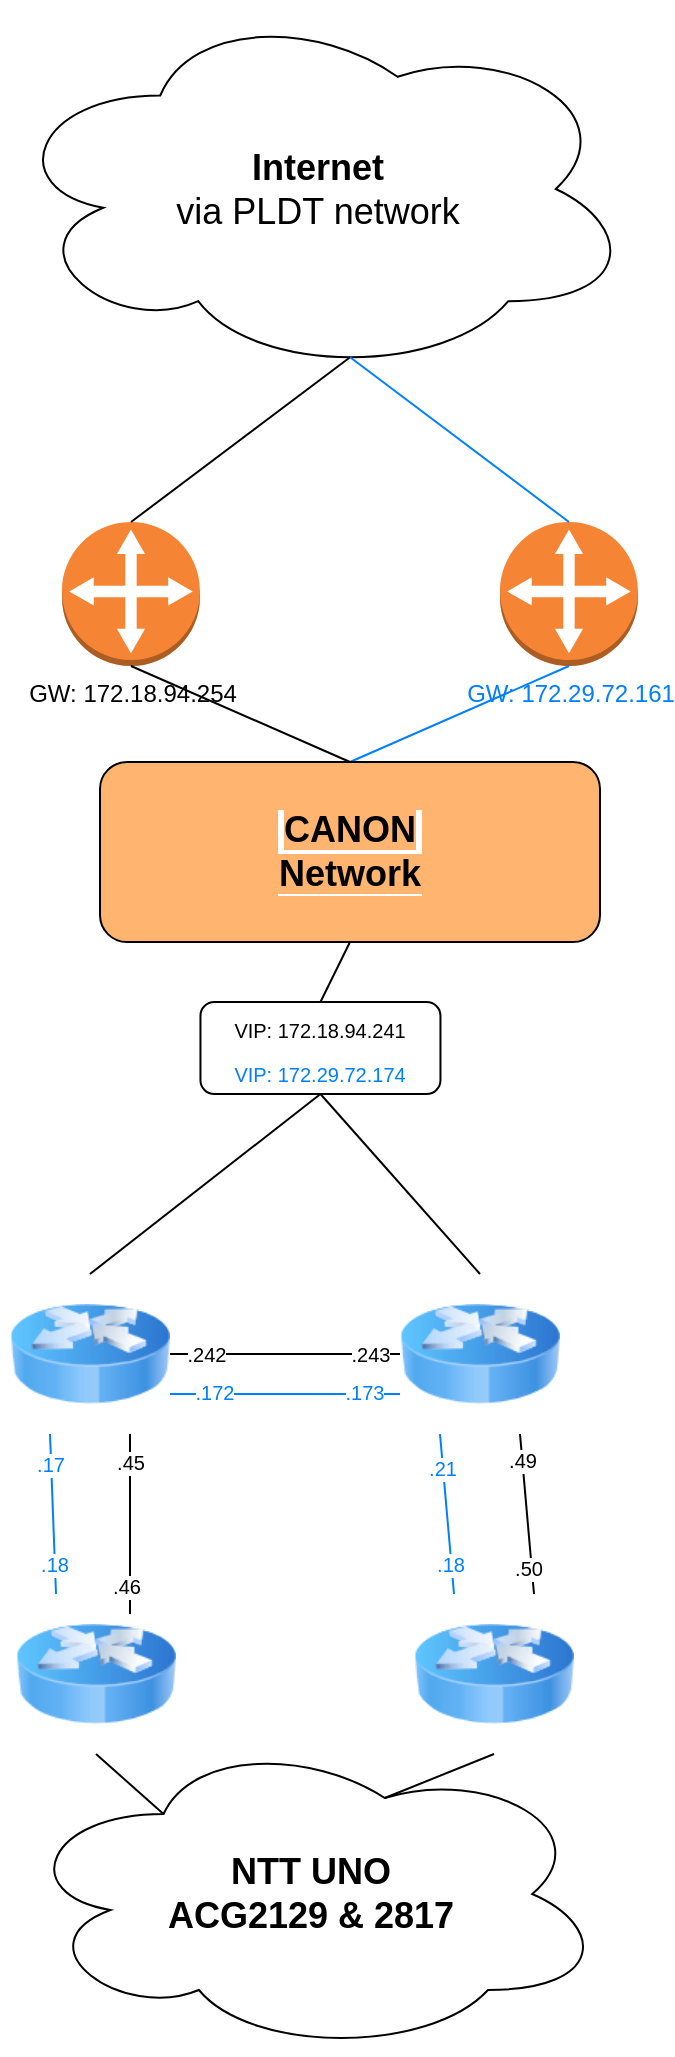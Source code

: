 <mxfile version="20.8.20" type="github">
  <diagram name="Page-1" id="g3N69XfMWkWvZoYk2pfP">
    <mxGraphModel dx="1524" dy="893" grid="1" gridSize="10" guides="1" tooltips="1" connect="1" arrows="1" fold="1" page="1" pageScale="1" pageWidth="850" pageHeight="1100" math="0" shadow="0">
      <root>
        <mxCell id="0" />
        <mxCell id="1" parent="0" />
        <mxCell id="ANa-n4JlMN7LHTpti0L1-1" value="&lt;font style=&quot;font-size: 18px;&quot;&gt;&lt;b&gt;Internet&lt;/b&gt;&lt;br&gt;via PLDT network&lt;br&gt;&lt;/font&gt;" style="ellipse;shape=cloud;whiteSpace=wrap;html=1;" parent="1" vertex="1">
          <mxGeometry x="251" y="50" width="316.46" height="187" as="geometry" />
        </mxCell>
        <mxCell id="ANa-n4JlMN7LHTpti0L1-62" style="edgeStyle=none;rounded=0;orthogonalLoop=1;jettySize=auto;html=1;entryX=0.25;entryY=1;entryDx=0;entryDy=0;strokeColor=#007FFF;fontSize=10;fontColor=#007FFF;exitX=0.25;exitY=0;exitDx=0;exitDy=0;endArrow=none;endFill=0;" parent="1" source="g-6b0FGMClOksw8TMN3y-9" target="ANa-n4JlMN7LHTpti0L1-5" edge="1">
          <mxGeometry relative="1" as="geometry">
            <mxPoint x="263" y="616" as="sourcePoint" />
            <mxPoint x="335.0" y="672.0" as="targetPoint" />
          </mxGeometry>
        </mxCell>
        <mxCell id="ANa-n4JlMN7LHTpti0L1-69" value=".17" style="edgeLabel;html=1;align=center;verticalAlign=middle;resizable=0;points=[];fontSize=10;fontColor=#007FFF;" parent="ANa-n4JlMN7LHTpti0L1-62" vertex="1" connectable="0">
          <mxGeometry x="0.423" y="1" relative="1" as="geometry">
            <mxPoint y="-8" as="offset" />
          </mxGeometry>
        </mxCell>
        <mxCell id="g-6b0FGMClOksw8TMN3y-25" value=".18" style="edgeLabel;html=1;align=center;verticalAlign=middle;resizable=0;points=[];fontSize=10;fontColor=#007fff;" vertex="1" connectable="0" parent="ANa-n4JlMN7LHTpti0L1-62">
          <mxGeometry x="-0.624" y="1" relative="1" as="geometry">
            <mxPoint as="offset" />
          </mxGeometry>
        </mxCell>
        <mxCell id="ANa-n4JlMN7LHTpti0L1-5" value="" style="image;html=1;image=img/lib/clip_art/networking/Router_Icon_128x128.png" parent="1" vertex="1">
          <mxGeometry x="255" y="686" width="80" height="80" as="geometry" />
        </mxCell>
        <mxCell id="ANa-n4JlMN7LHTpti0L1-6" value="" style="image;html=1;image=img/lib/clip_art/networking/Router_Icon_128x128.png" parent="1" vertex="1">
          <mxGeometry x="450" y="686" width="80" height="80" as="geometry" />
        </mxCell>
        <mxCell id="ANa-n4JlMN7LHTpti0L1-9" value="GW:&amp;nbsp;172.18.94.254" style="outlineConnect=0;dashed=0;verticalLabelPosition=bottom;verticalAlign=top;align=center;html=1;shape=mxgraph.aws3.customer_gateway;fillColor=#F58534;gradientColor=none;" parent="1" vertex="1">
          <mxGeometry x="281" y="310" width="69" height="72" as="geometry" />
        </mxCell>
        <mxCell id="ANa-n4JlMN7LHTpti0L1-10" value="&lt;font style=&quot;background-color: rgb(255, 255, 255);&quot; color=&quot;#007fff&quot;&gt;GW:&amp;nbsp;172.29.72.161&lt;/font&gt;" style="outlineConnect=0;dashed=0;verticalLabelPosition=bottom;verticalAlign=top;align=center;html=1;shape=mxgraph.aws3.customer_gateway;fillColor=#F58534;gradientColor=none;" parent="1" vertex="1">
          <mxGeometry x="500" y="310" width="69" height="72" as="geometry" />
        </mxCell>
        <mxCell id="ANa-n4JlMN7LHTpti0L1-15" value="&lt;font style=&quot;font-size: 18px;&quot;&gt;&lt;b&gt;NTT UNO&lt;br&gt;ACG2129 &amp;amp; 2817&lt;/b&gt;&lt;/font&gt;" style="ellipse;shape=cloud;whiteSpace=wrap;html=1;" parent="1" vertex="1">
          <mxGeometry x="258" y="916" width="295" height="160" as="geometry" />
        </mxCell>
        <mxCell id="ANa-n4JlMN7LHTpti0L1-72" style="edgeStyle=none;rounded=0;orthogonalLoop=1;jettySize=auto;html=1;strokeColor=#000000;fontSize=10;fontColor=#007FFF;endArrow=none;endFill=0;entryX=0.5;entryY=1;entryDx=0;entryDy=0;exitX=0.5;exitY=0;exitDx=0;exitDy=0;" parent="1" source="ANa-n4JlMN7LHTpti0L1-20" target="ANa-n4JlMN7LHTpti0L1-59" edge="1">
          <mxGeometry relative="1" as="geometry">
            <mxPoint x="120" y="510" as="targetPoint" />
            <mxPoint x="80" y="570" as="sourcePoint" />
          </mxGeometry>
        </mxCell>
        <mxCell id="ANa-n4JlMN7LHTpti0L1-20" value="&lt;font style=&quot;font-size: 10px;&quot;&gt;VIP: 172.18.94.241&lt;br&gt;&lt;font color=&quot;#007fff&quot;&gt;VIP: 172.29.72.174&lt;/font&gt;&lt;br&gt;&lt;/font&gt;" style="rounded=1;whiteSpace=wrap;html=1;labelBackgroundColor=#FFFFFF;fontSize=18;fontColor=#000000;" parent="1" vertex="1">
          <mxGeometry x="350.23" y="550" width="120" height="46" as="geometry" />
        </mxCell>
        <mxCell id="ANa-n4JlMN7LHTpti0L1-73" style="edgeStyle=none;rounded=0;orthogonalLoop=1;jettySize=auto;html=1;strokeColor=#007FFF;fontSize=10;fontColor=#007FFF;endArrow=none;endFill=0;entryX=0.5;entryY=1;entryDx=0;entryDy=0;entryPerimeter=0;exitX=0.5;exitY=0;exitDx=0;exitDy=0;" parent="1" source="ANa-n4JlMN7LHTpti0L1-59" target="ANa-n4JlMN7LHTpti0L1-10" edge="1">
          <mxGeometry relative="1" as="geometry">
            <mxPoint x="680" y="470" as="targetPoint" />
            <mxPoint x="680" y="590" as="sourcePoint" />
          </mxGeometry>
        </mxCell>
        <mxCell id="ANa-n4JlMN7LHTpti0L1-77" style="edgeStyle=none;rounded=0;orthogonalLoop=1;jettySize=auto;html=1;entryX=0.55;entryY=0.95;entryDx=0;entryDy=0;strokeColor=#000000;fontSize=10;fontColor=#007FFF;endArrow=none;endFill=0;entryPerimeter=0;exitX=0.5;exitY=0;exitDx=0;exitDy=0;exitPerimeter=0;" parent="1" source="ANa-n4JlMN7LHTpti0L1-9" target="ANa-n4JlMN7LHTpti0L1-1" edge="1">
          <mxGeometry relative="1" as="geometry">
            <mxPoint x="425" y="263" as="targetPoint" />
            <mxPoint x="720" y="220" as="sourcePoint" />
          </mxGeometry>
        </mxCell>
        <mxCell id="ANa-n4JlMN7LHTpti0L1-59" value="&lt;span style=&quot;font-size: 18px; background-color: rgb(255, 181, 112);&quot;&gt;&lt;b&gt;CANON&lt;br&gt;Network&lt;/b&gt;&lt;/span&gt;" style="rounded=1;whiteSpace=wrap;html=1;labelBackgroundColor=#FFFFFF;strokeColor=#000000;fontSize=10;fontColor=#000000;fillColor=#FFB570;" parent="1" vertex="1">
          <mxGeometry x="300" y="430" width="250" height="90" as="geometry" />
        </mxCell>
        <mxCell id="g-6b0FGMClOksw8TMN3y-3" style="rounded=0;orthogonalLoop=1;jettySize=auto;html=1;entryX=1;entryY=0.5;entryDx=0;entryDy=0;strokeColor=#000000;fontSize=10;fontColor=#007FFF;endArrow=none;endFill=0;" edge="1" parent="1" source="ANa-n4JlMN7LHTpti0L1-6" target="ANa-n4JlMN7LHTpti0L1-5">
          <mxGeometry relative="1" as="geometry">
            <mxPoint x="450" y="765.35" as="sourcePoint" />
            <mxPoint x="340" y="765.35" as="targetPoint" />
          </mxGeometry>
        </mxCell>
        <mxCell id="g-6b0FGMClOksw8TMN3y-4" value="&lt;font color=&quot;#000000&quot;&gt;.242&lt;/font&gt;" style="edgeLabel;html=1;align=center;verticalAlign=middle;resizable=0;points=[];fontSize=10;fontColor=#007FFF;strokeColor=#000000;" vertex="1" connectable="0" parent="g-6b0FGMClOksw8TMN3y-3">
          <mxGeometry x="0.688" relative="1" as="geometry">
            <mxPoint as="offset" />
          </mxGeometry>
        </mxCell>
        <mxCell id="g-6b0FGMClOksw8TMN3y-5" value=".243" style="edgeLabel;html=1;align=center;verticalAlign=middle;resizable=0;points=[];fontSize=10;" vertex="1" connectable="0" parent="g-6b0FGMClOksw8TMN3y-3">
          <mxGeometry x="-0.727" y="2" relative="1" as="geometry">
            <mxPoint y="-2" as="offset" />
          </mxGeometry>
        </mxCell>
        <mxCell id="g-6b0FGMClOksw8TMN3y-9" value="" style="image;html=1;image=img/lib/clip_art/networking/Router_Icon_128x128.png" vertex="1" parent="1">
          <mxGeometry x="258" y="846" width="80" height="80" as="geometry" />
        </mxCell>
        <mxCell id="g-6b0FGMClOksw8TMN3y-10" value="" style="image;html=1;image=img/lib/clip_art/networking/Router_Icon_128x128.png" vertex="1" parent="1">
          <mxGeometry x="457" y="846" width="80" height="80" as="geometry" />
        </mxCell>
        <mxCell id="g-6b0FGMClOksw8TMN3y-12" style="rounded=0;orthogonalLoop=1;jettySize=auto;html=1;entryX=0.75;entryY=1;entryDx=0;entryDy=0;strokeColor=#000000;fontSize=10;fontColor=#007FFF;endArrow=none;endFill=0;" edge="1" parent="1" target="ANa-n4JlMN7LHTpti0L1-5">
          <mxGeometry relative="1" as="geometry">
            <mxPoint x="315" y="856" as="sourcePoint" />
            <mxPoint x="90" y="626" as="targetPoint" />
          </mxGeometry>
        </mxCell>
        <mxCell id="g-6b0FGMClOksw8TMN3y-13" value="&lt;font color=&quot;#000000&quot;&gt;.45&lt;/font&gt;" style="edgeLabel;html=1;align=center;verticalAlign=middle;resizable=0;points=[];fontSize=10;fontColor=#007FFF;strokeColor=#000000;" vertex="1" connectable="0" parent="g-6b0FGMClOksw8TMN3y-12">
          <mxGeometry x="0.688" relative="1" as="geometry">
            <mxPoint as="offset" />
          </mxGeometry>
        </mxCell>
        <mxCell id="g-6b0FGMClOksw8TMN3y-14" value=".46" style="edgeLabel;html=1;align=center;verticalAlign=middle;resizable=0;points=[];fontSize=10;" vertex="1" connectable="0" parent="g-6b0FGMClOksw8TMN3y-12">
          <mxGeometry x="-0.727" y="2" relative="1" as="geometry">
            <mxPoint y="-2" as="offset" />
          </mxGeometry>
        </mxCell>
        <mxCell id="g-6b0FGMClOksw8TMN3y-19" style="rounded=0;orthogonalLoop=1;jettySize=auto;html=1;entryX=0.75;entryY=1;entryDx=0;entryDy=0;strokeColor=#000000;fontSize=10;fontColor=#007FFF;endArrow=none;endFill=0;exitX=0.75;exitY=0;exitDx=0;exitDy=0;" edge="1" parent="1" source="g-6b0FGMClOksw8TMN3y-10" target="ANa-n4JlMN7LHTpti0L1-6">
          <mxGeometry relative="1" as="geometry">
            <mxPoint x="488" y="596" as="sourcePoint" />
            <mxPoint x="492" y="686" as="targetPoint" />
          </mxGeometry>
        </mxCell>
        <mxCell id="g-6b0FGMClOksw8TMN3y-20" value="&lt;font color=&quot;#000000&quot;&gt;.49&lt;/font&gt;" style="edgeLabel;html=1;align=center;verticalAlign=middle;resizable=0;points=[];fontSize=10;fontColor=#007FFF;strokeColor=#000000;" vertex="1" connectable="0" parent="g-6b0FGMClOksw8TMN3y-19">
          <mxGeometry x="0.688" relative="1" as="geometry">
            <mxPoint as="offset" />
          </mxGeometry>
        </mxCell>
        <mxCell id="g-6b0FGMClOksw8TMN3y-21" value=".50" style="edgeLabel;html=1;align=center;verticalAlign=middle;resizable=0;points=[];fontSize=10;" vertex="1" connectable="0" parent="g-6b0FGMClOksw8TMN3y-19">
          <mxGeometry x="-0.727" y="2" relative="1" as="geometry">
            <mxPoint y="-2" as="offset" />
          </mxGeometry>
        </mxCell>
        <mxCell id="g-6b0FGMClOksw8TMN3y-26" style="edgeStyle=none;rounded=0;orthogonalLoop=1;jettySize=auto;html=1;entryX=0.25;entryY=1;entryDx=0;entryDy=0;strokeColor=#007FFF;fontSize=10;fontColor=#007FFF;exitX=0.25;exitY=0;exitDx=0;exitDy=0;endArrow=none;endFill=0;" edge="1" parent="1" source="g-6b0FGMClOksw8TMN3y-10" target="ANa-n4JlMN7LHTpti0L1-6">
          <mxGeometry relative="1" as="geometry">
            <mxPoint x="460" y="596" as="sourcePoint" />
            <mxPoint x="464" y="676" as="targetPoint" />
          </mxGeometry>
        </mxCell>
        <mxCell id="g-6b0FGMClOksw8TMN3y-27" value=".21" style="edgeLabel;html=1;align=center;verticalAlign=middle;resizable=0;points=[];fontSize=10;fontColor=#007FFF;" vertex="1" connectable="0" parent="g-6b0FGMClOksw8TMN3y-26">
          <mxGeometry x="0.423" y="1" relative="1" as="geometry">
            <mxPoint y="-7" as="offset" />
          </mxGeometry>
        </mxCell>
        <mxCell id="g-6b0FGMClOksw8TMN3y-28" value=".18" style="edgeLabel;html=1;align=center;verticalAlign=middle;resizable=0;points=[];fontSize=10;fontColor=#007fff;" vertex="1" connectable="0" parent="g-6b0FGMClOksw8TMN3y-26">
          <mxGeometry x="-0.624" y="1" relative="1" as="geometry">
            <mxPoint as="offset" />
          </mxGeometry>
        </mxCell>
        <mxCell id="g-6b0FGMClOksw8TMN3y-35" style="edgeStyle=none;rounded=0;orthogonalLoop=1;jettySize=auto;html=1;entryX=0;entryY=0.75;entryDx=0;entryDy=0;strokeColor=#007FFF;fontSize=10;fontColor=#007FFF;exitX=1;exitY=0.75;exitDx=0;exitDy=0;endArrow=none;endFill=0;" edge="1" parent="1" source="ANa-n4JlMN7LHTpti0L1-5" target="ANa-n4JlMN7LHTpti0L1-6">
          <mxGeometry relative="1" as="geometry">
            <mxPoint x="400" y="616" as="sourcePoint" />
            <mxPoint x="404" y="696" as="targetPoint" />
          </mxGeometry>
        </mxCell>
        <mxCell id="g-6b0FGMClOksw8TMN3y-36" value=".173" style="edgeLabel;html=1;align=center;verticalAlign=middle;resizable=0;points=[];fontSize=10;fontColor=#007FFF;" vertex="1" connectable="0" parent="g-6b0FGMClOksw8TMN3y-35">
          <mxGeometry x="0.423" y="1" relative="1" as="geometry">
            <mxPoint x="15" as="offset" />
          </mxGeometry>
        </mxCell>
        <mxCell id="g-6b0FGMClOksw8TMN3y-37" value=".172" style="edgeLabel;html=1;align=center;verticalAlign=middle;resizable=0;points=[];fontSize=10;fontColor=#007fff;" vertex="1" connectable="0" parent="g-6b0FGMClOksw8TMN3y-35">
          <mxGeometry x="-0.624" y="1" relative="1" as="geometry">
            <mxPoint as="offset" />
          </mxGeometry>
        </mxCell>
        <mxCell id="g-6b0FGMClOksw8TMN3y-38" style="edgeStyle=none;rounded=0;orthogonalLoop=1;jettySize=auto;html=1;strokeColor=#000000;fontSize=10;fontColor=#007FFF;endArrow=none;endFill=0;entryX=0.5;entryY=1;entryDx=0;entryDy=0;exitX=0.5;exitY=0;exitDx=0;exitDy=0;" edge="1" parent="1" source="ANa-n4JlMN7LHTpti0L1-5" target="ANa-n4JlMN7LHTpti0L1-20">
          <mxGeometry relative="1" as="geometry">
            <mxPoint x="326" y="541" as="targetPoint" />
            <mxPoint x="420" y="618" as="sourcePoint" />
          </mxGeometry>
        </mxCell>
        <mxCell id="g-6b0FGMClOksw8TMN3y-39" style="edgeStyle=none;rounded=0;orthogonalLoop=1;jettySize=auto;html=1;strokeColor=#000000;fontSize=10;fontColor=#007FFF;endArrow=none;endFill=0;entryX=0.5;entryY=0;entryDx=0;entryDy=0;exitX=0.5;exitY=1;exitDx=0;exitDy=0;" edge="1" parent="1" source="ANa-n4JlMN7LHTpti0L1-20" target="ANa-n4JlMN7LHTpti0L1-6">
          <mxGeometry relative="1" as="geometry">
            <mxPoint x="336" y="493" as="targetPoint" />
            <mxPoint x="430" y="570" as="sourcePoint" />
          </mxGeometry>
        </mxCell>
        <mxCell id="g-6b0FGMClOksw8TMN3y-40" style="edgeStyle=none;rounded=0;orthogonalLoop=1;jettySize=auto;html=1;strokeColor=#000000;fontSize=10;fontColor=#007FFF;endArrow=none;endFill=0;entryX=0.5;entryY=1;entryDx=0;entryDy=0;exitX=0.25;exitY=0.25;exitDx=0;exitDy=0;exitPerimeter=0;" edge="1" parent="1" source="ANa-n4JlMN7LHTpti0L1-15" target="g-6b0FGMClOksw8TMN3y-9">
          <mxGeometry relative="1" as="geometry">
            <mxPoint x="30" y="740" as="targetPoint" />
            <mxPoint x="124" y="817" as="sourcePoint" />
          </mxGeometry>
        </mxCell>
        <mxCell id="g-6b0FGMClOksw8TMN3y-41" style="edgeStyle=none;rounded=0;orthogonalLoop=1;jettySize=auto;html=1;strokeColor=#000000;fontSize=10;fontColor=#007FFF;endArrow=none;endFill=0;entryX=0.625;entryY=0.2;entryDx=0;entryDy=0;exitX=0.5;exitY=1;exitDx=0;exitDy=0;entryPerimeter=0;" edge="1" parent="1" source="g-6b0FGMClOksw8TMN3y-10" target="ANa-n4JlMN7LHTpti0L1-15">
          <mxGeometry relative="1" as="geometry">
            <mxPoint x="308" y="936" as="targetPoint" />
            <mxPoint x="342" y="966" as="sourcePoint" />
          </mxGeometry>
        </mxCell>
        <mxCell id="g-6b0FGMClOksw8TMN3y-42" style="edgeStyle=none;rounded=0;orthogonalLoop=1;jettySize=auto;html=1;strokeColor=#007FFF;fontSize=10;fontColor=#007FFF;endArrow=none;endFill=0;exitX=0.5;exitY=0;exitDx=0;exitDy=0;exitPerimeter=0;entryX=0.55;entryY=0.95;entryDx=0;entryDy=0;entryPerimeter=0;" edge="1" parent="1" source="ANa-n4JlMN7LHTpti0L1-10" target="ANa-n4JlMN7LHTpti0L1-1">
          <mxGeometry relative="1" as="geometry">
            <mxPoint x="430" y="270" as="targetPoint" />
            <mxPoint x="326" y="320" as="sourcePoint" />
          </mxGeometry>
        </mxCell>
        <mxCell id="g-6b0FGMClOksw8TMN3y-43" style="edgeStyle=none;rounded=0;orthogonalLoop=1;jettySize=auto;html=1;strokeColor=#000000;fontSize=10;fontColor=#007FFF;endArrow=none;endFill=0;entryX=0.5;entryY=1;entryDx=0;entryDy=0;exitX=0.5;exitY=0;exitDx=0;exitDy=0;entryPerimeter=0;" edge="1" parent="1" source="ANa-n4JlMN7LHTpti0L1-59" target="ANa-n4JlMN7LHTpti0L1-9">
          <mxGeometry relative="1" as="geometry">
            <mxPoint x="420" y="606" as="targetPoint" />
            <mxPoint x="305" y="696" as="sourcePoint" />
          </mxGeometry>
        </mxCell>
      </root>
    </mxGraphModel>
  </diagram>
</mxfile>
